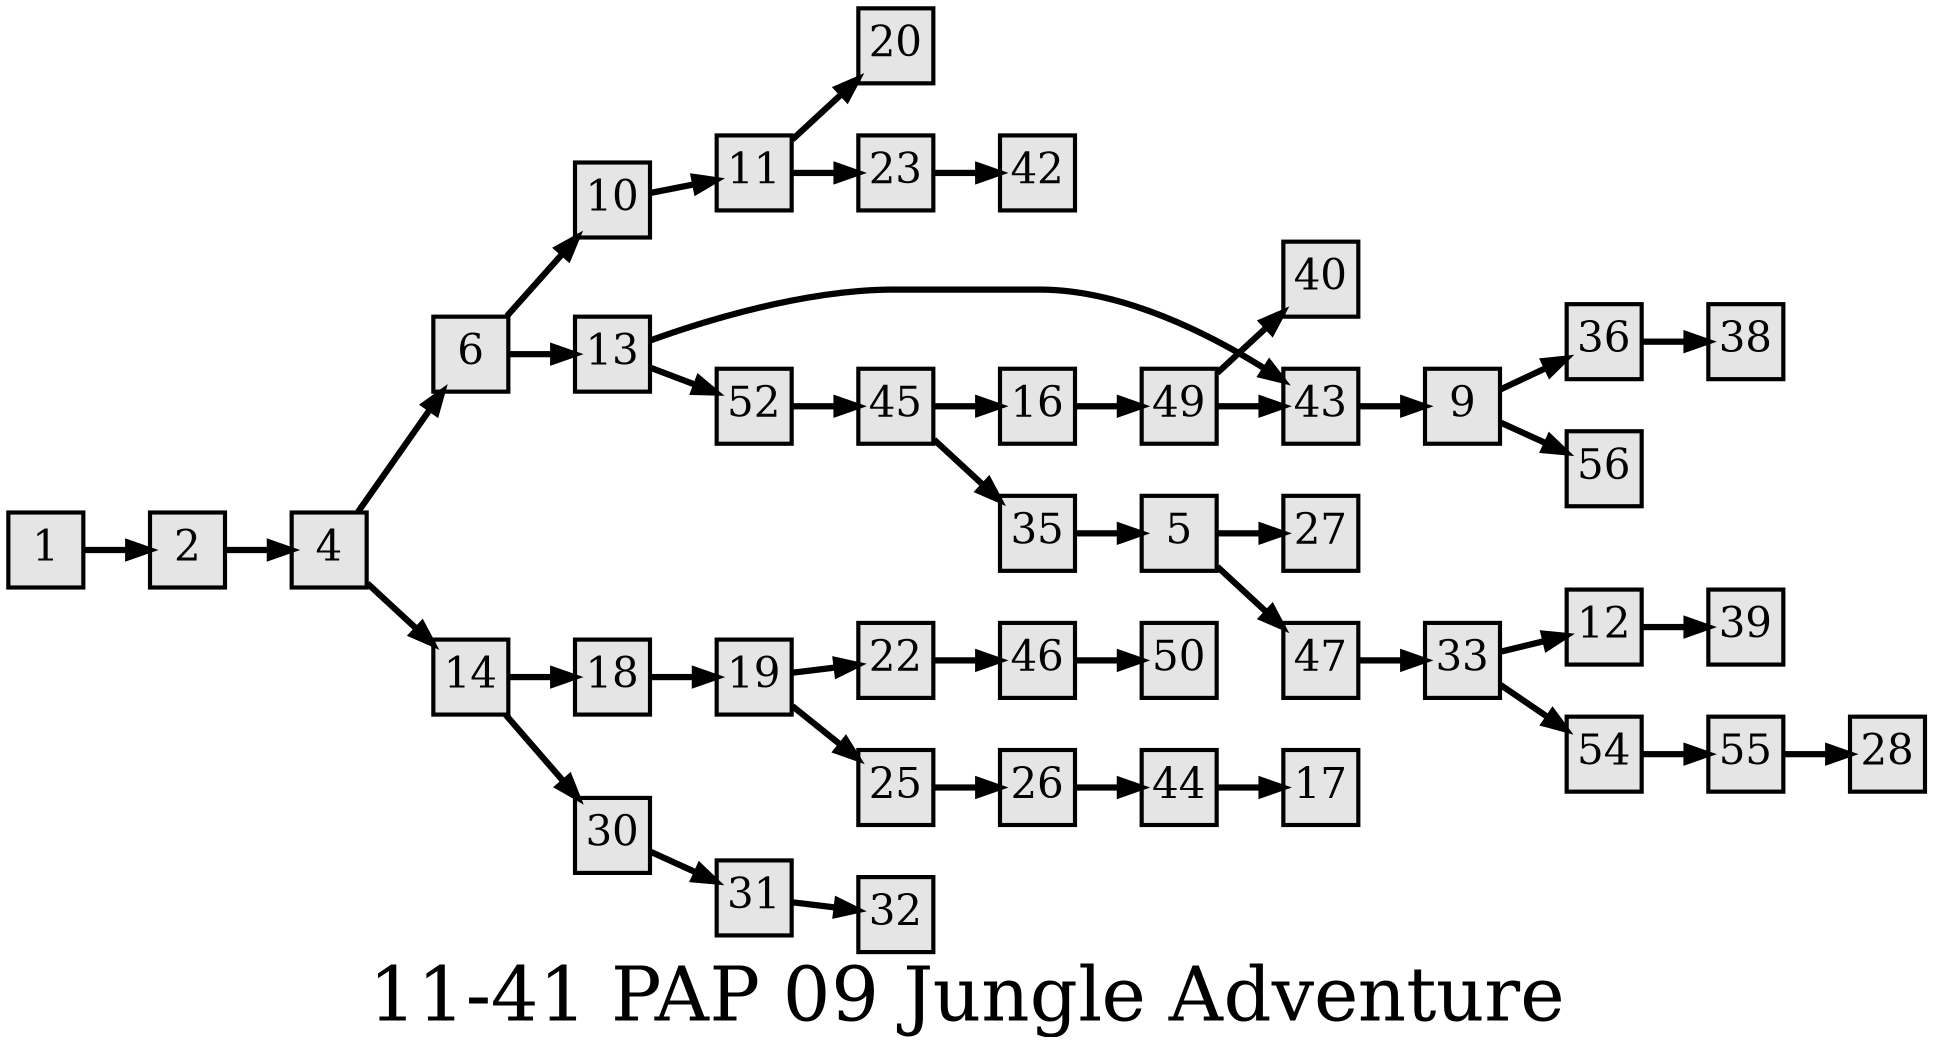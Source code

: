 digraph g{
  graph [ label="11-41 PAP 09 Jungle Adventure" rankdir=LR, ordering=out, fontsize=36, nodesep="0.35", ranksep="0.45"];
  node  [shape=rect, penwidth=2, fontsize=20, style=filled, fillcolor=grey90, margin="0,0", labelfloat=true, regular=true, fixedsize=true];
  edge  [labelfloat=true, penwidth=3, fontsize=12];
  // ---;
  // group  : Katz;
  // id     :;
  // gbid   :;
  // series :;
  // title  :;
  // author :;
  // credit:;
  // - name : Kylie McGregor;
  // role : encoder;
  // date : 2017-09-08;
  // - name : Jeremy Douglass;
  // role : editor;
  // date : 2017-10-19;
  // render:;
  // - name   : small;
  // styles : gvStyles-small.txt;
  // engine : dot;
  // comment: >;
  
  // ---;
  
  // From | To | Label;
  
  1 -> 2;
  2 -> 4;
  4 -> 6;
  4 -> 14;
  5 -> 27;
  5 -> 47;
  6 -> 10;
  6 -> 13;
  9 -> 36;
  9 -> 56;
  10 -> 11;
  11 -> 20;
  11 -> 23;
  12 -> 39;
  13 -> 43;
  13 -> 52;
  14 -> 18;
  14 -> 30;
  16 -> 49;
  18 -> 19;
  19 -> 22;
  19 -> 25;
  22 -> 46;
  23 -> 42;
  25 -> 26;
  26 -> 44;
  30 -> 31;
  31 -> 32;
  33 -> 12;
  33 -> 54;
  35 -> 5;
  36 -> 38;
  43 -> 9;
  44 -> 17;
  45 -> 16;
  45 -> 35;
  46 -> 50;
  47 -> 33;
  49 -> 40;
  49 -> 43;
  52 -> 45;
  54 -> 55;
  55 -> 28;
}

